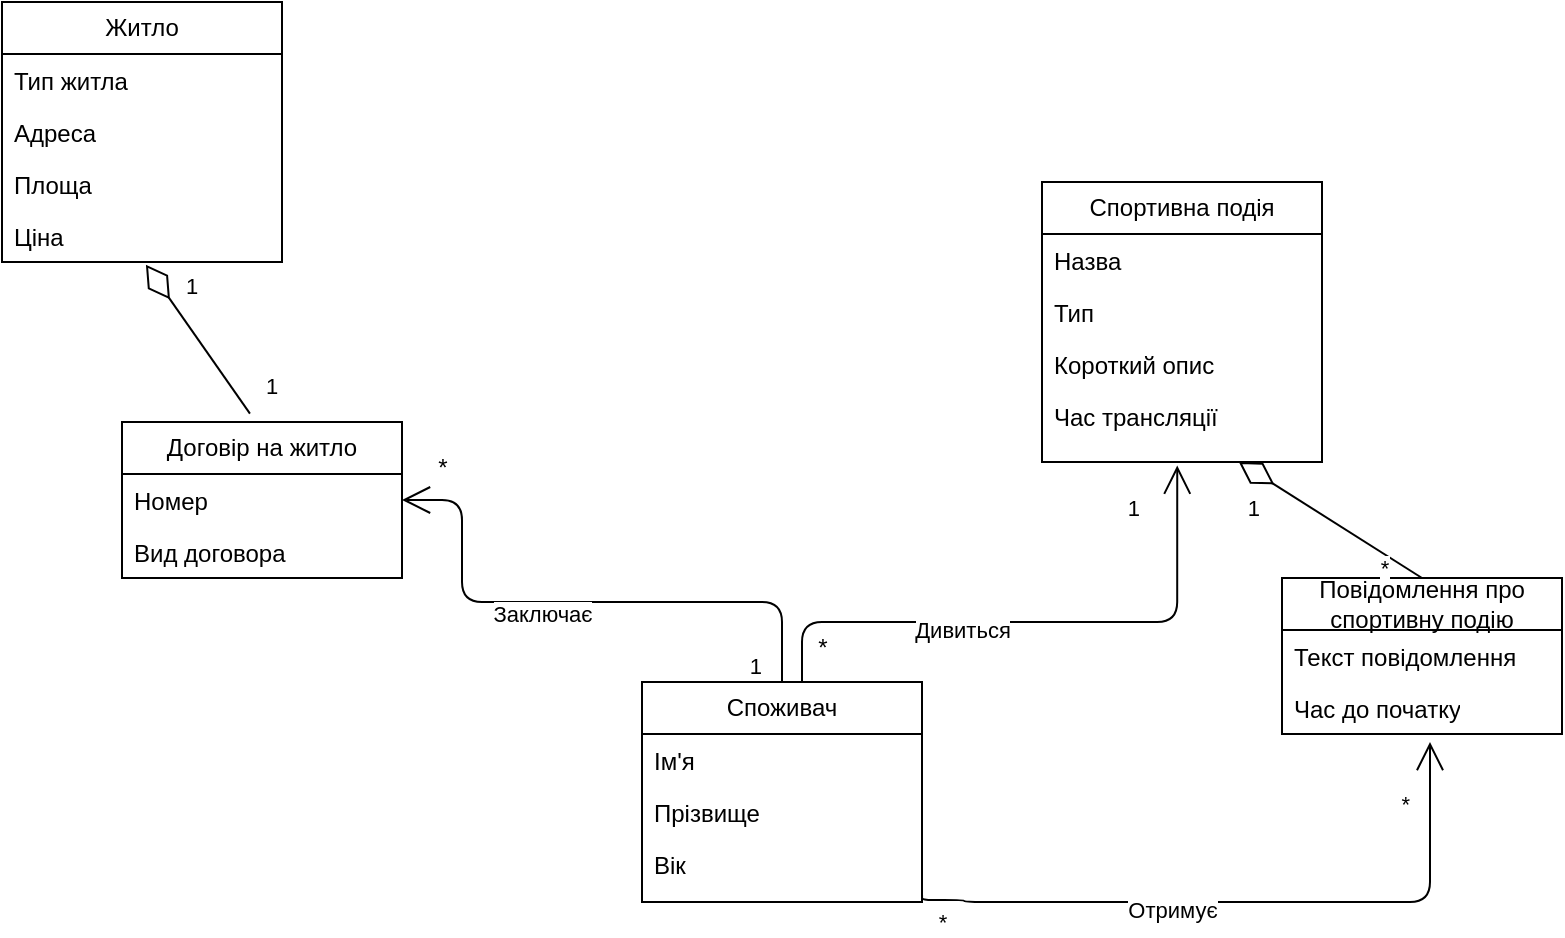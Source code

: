 <mxfile version="22.0.4" type="device">
  <diagram id="mCyr1kptdM3YggUfpTlr" name="Page-1">
    <mxGraphModel dx="1235" dy="1715" grid="1" gridSize="10" guides="1" tooltips="1" connect="1" arrows="1" fold="1" page="1" pageScale="1" pageWidth="850" pageHeight="1100" math="0" shadow="0">
      <root>
        <mxCell id="0" />
        <mxCell id="1" parent="0" />
        <mxCell id="BX8XX_dDCvrmRYUMiVKJ-42" value="Cпоживач" style="swimlane;fontStyle=0;childLayout=stackLayout;horizontal=1;startSize=26;fillColor=none;horizontalStack=0;resizeParent=1;resizeParentMax=0;resizeLast=0;collapsible=1;marginBottom=0;whiteSpace=wrap;html=1;" vertex="1" parent="1">
          <mxGeometry x="370" y="-390" width="140" height="110" as="geometry" />
        </mxCell>
        <mxCell id="BX8XX_dDCvrmRYUMiVKJ-43" value="Ім&#39;я" style="text;strokeColor=none;fillColor=none;align=left;verticalAlign=top;spacingLeft=4;spacingRight=4;overflow=hidden;rotatable=0;points=[[0,0.5],[1,0.5]];portConstraint=eastwest;whiteSpace=wrap;html=1;" vertex="1" parent="BX8XX_dDCvrmRYUMiVKJ-42">
          <mxGeometry y="26" width="140" height="26" as="geometry" />
        </mxCell>
        <mxCell id="BX8XX_dDCvrmRYUMiVKJ-44" value="Прізвище" style="text;strokeColor=none;fillColor=none;align=left;verticalAlign=top;spacingLeft=4;spacingRight=4;overflow=hidden;rotatable=0;points=[[0,0.5],[1,0.5]];portConstraint=eastwest;whiteSpace=wrap;html=1;" vertex="1" parent="BX8XX_dDCvrmRYUMiVKJ-42">
          <mxGeometry y="52" width="140" height="26" as="geometry" />
        </mxCell>
        <mxCell id="BX8XX_dDCvrmRYUMiVKJ-45" value="Вік&lt;br&gt;&lt;br&gt;" style="text;strokeColor=none;fillColor=none;align=left;verticalAlign=top;spacingLeft=4;spacingRight=4;overflow=hidden;rotatable=0;points=[[0,0.5],[1,0.5]];portConstraint=eastwest;whiteSpace=wrap;html=1;" vertex="1" parent="BX8XX_dDCvrmRYUMiVKJ-42">
          <mxGeometry y="78" width="140" height="32" as="geometry" />
        </mxCell>
        <mxCell id="BX8XX_dDCvrmRYUMiVKJ-46" value="Спортивна подія" style="swimlane;fontStyle=0;childLayout=stackLayout;horizontal=1;startSize=26;fillColor=none;horizontalStack=0;resizeParent=1;resizeParentMax=0;resizeLast=0;collapsible=1;marginBottom=0;whiteSpace=wrap;html=1;" vertex="1" parent="1">
          <mxGeometry x="570" y="-640" width="140" height="140" as="geometry" />
        </mxCell>
        <mxCell id="BX8XX_dDCvrmRYUMiVKJ-47" value="Назва" style="text;strokeColor=none;fillColor=none;align=left;verticalAlign=top;spacingLeft=4;spacingRight=4;overflow=hidden;rotatable=0;points=[[0,0.5],[1,0.5]];portConstraint=eastwest;whiteSpace=wrap;html=1;" vertex="1" parent="BX8XX_dDCvrmRYUMiVKJ-46">
          <mxGeometry y="26" width="140" height="26" as="geometry" />
        </mxCell>
        <mxCell id="BX8XX_dDCvrmRYUMiVKJ-48" value="Тип" style="text;strokeColor=none;fillColor=none;align=left;verticalAlign=top;spacingLeft=4;spacingRight=4;overflow=hidden;rotatable=0;points=[[0,0.5],[1,0.5]];portConstraint=eastwest;whiteSpace=wrap;html=1;" vertex="1" parent="BX8XX_dDCvrmRYUMiVKJ-46">
          <mxGeometry y="52" width="140" height="26" as="geometry" />
        </mxCell>
        <mxCell id="BX8XX_dDCvrmRYUMiVKJ-50" value="Короткий опис" style="text;strokeColor=none;fillColor=none;align=left;verticalAlign=top;spacingLeft=4;spacingRight=4;overflow=hidden;rotatable=0;points=[[0,0.5],[1,0.5]];portConstraint=eastwest;whiteSpace=wrap;html=1;" vertex="1" parent="BX8XX_dDCvrmRYUMiVKJ-46">
          <mxGeometry y="78" width="140" height="26" as="geometry" />
        </mxCell>
        <mxCell id="BX8XX_dDCvrmRYUMiVKJ-49" value="Час трансляції&lt;br&gt;&lt;br&gt;" style="text;strokeColor=none;fillColor=none;align=left;verticalAlign=top;spacingLeft=4;spacingRight=4;overflow=hidden;rotatable=0;points=[[0,0.5],[1,0.5]];portConstraint=eastwest;whiteSpace=wrap;html=1;" vertex="1" parent="BX8XX_dDCvrmRYUMiVKJ-46">
          <mxGeometry y="104" width="140" height="36" as="geometry" />
        </mxCell>
        <mxCell id="BX8XX_dDCvrmRYUMiVKJ-51" value="Житло" style="swimlane;fontStyle=0;childLayout=stackLayout;horizontal=1;startSize=26;fillColor=none;horizontalStack=0;resizeParent=1;resizeParentMax=0;resizeLast=0;collapsible=1;marginBottom=0;whiteSpace=wrap;html=1;" vertex="1" parent="1">
          <mxGeometry x="50" y="-730" width="140" height="130" as="geometry" />
        </mxCell>
        <mxCell id="BX8XX_dDCvrmRYUMiVKJ-52" value="Тип житла&lt;span style=&quot;white-space: pre;&quot;&gt;&#x9;&lt;/span&gt;" style="text;strokeColor=none;fillColor=none;align=left;verticalAlign=top;spacingLeft=4;spacingRight=4;overflow=hidden;rotatable=0;points=[[0,0.5],[1,0.5]];portConstraint=eastwest;whiteSpace=wrap;html=1;" vertex="1" parent="BX8XX_dDCvrmRYUMiVKJ-51">
          <mxGeometry y="26" width="140" height="26" as="geometry" />
        </mxCell>
        <mxCell id="BX8XX_dDCvrmRYUMiVKJ-53" value="Адреса" style="text;strokeColor=none;fillColor=none;align=left;verticalAlign=top;spacingLeft=4;spacingRight=4;overflow=hidden;rotatable=0;points=[[0,0.5],[1,0.5]];portConstraint=eastwest;whiteSpace=wrap;html=1;" vertex="1" parent="BX8XX_dDCvrmRYUMiVKJ-51">
          <mxGeometry y="52" width="140" height="26" as="geometry" />
        </mxCell>
        <mxCell id="BX8XX_dDCvrmRYUMiVKJ-54" value="Площа" style="text;strokeColor=none;fillColor=none;align=left;verticalAlign=top;spacingLeft=4;spacingRight=4;overflow=hidden;rotatable=0;points=[[0,0.5],[1,0.5]];portConstraint=eastwest;whiteSpace=wrap;html=1;" vertex="1" parent="BX8XX_dDCvrmRYUMiVKJ-51">
          <mxGeometry y="78" width="140" height="26" as="geometry" />
        </mxCell>
        <mxCell id="BX8XX_dDCvrmRYUMiVKJ-56" value="Ціна" style="text;strokeColor=none;fillColor=none;align=left;verticalAlign=top;spacingLeft=4;spacingRight=4;overflow=hidden;rotatable=0;points=[[0,0.5],[1,0.5]];portConstraint=eastwest;whiteSpace=wrap;html=1;" vertex="1" parent="BX8XX_dDCvrmRYUMiVKJ-51">
          <mxGeometry y="104" width="140" height="26" as="geometry" />
        </mxCell>
        <mxCell id="BX8XX_dDCvrmRYUMiVKJ-58" value="Договір на житло" style="swimlane;fontStyle=0;childLayout=stackLayout;horizontal=1;startSize=26;fillColor=none;horizontalStack=0;resizeParent=1;resizeParentMax=0;resizeLast=0;collapsible=1;marginBottom=0;whiteSpace=wrap;html=1;" vertex="1" parent="1">
          <mxGeometry x="110" y="-520" width="140" height="78" as="geometry" />
        </mxCell>
        <mxCell id="BX8XX_dDCvrmRYUMiVKJ-59" value="Номер" style="text;strokeColor=none;fillColor=none;align=left;verticalAlign=top;spacingLeft=4;spacingRight=4;overflow=hidden;rotatable=0;points=[[0,0.5],[1,0.5]];portConstraint=eastwest;whiteSpace=wrap;html=1;" vertex="1" parent="BX8XX_dDCvrmRYUMiVKJ-58">
          <mxGeometry y="26" width="140" height="26" as="geometry" />
        </mxCell>
        <mxCell id="BX8XX_dDCvrmRYUMiVKJ-60" value="Вид договора" style="text;strokeColor=none;fillColor=none;align=left;verticalAlign=top;spacingLeft=4;spacingRight=4;overflow=hidden;rotatable=0;points=[[0,0.5],[1,0.5]];portConstraint=eastwest;whiteSpace=wrap;html=1;" vertex="1" parent="BX8XX_dDCvrmRYUMiVKJ-58">
          <mxGeometry y="52" width="140" height="26" as="geometry" />
        </mxCell>
        <mxCell id="BX8XX_dDCvrmRYUMiVKJ-63" value="" style="endArrow=none;html=1;startSize=12;startArrow=open;startFill=0;edgeStyle=orthogonalEdgeStyle;entryX=0.5;entryY=0;entryDx=0;entryDy=0;" edge="1" parent="1" source="BX8XX_dDCvrmRYUMiVKJ-58" target="BX8XX_dDCvrmRYUMiVKJ-42">
          <mxGeometry relative="1" as="geometry">
            <mxPoint x="280" y="-570" as="sourcePoint" />
            <mxPoint x="280" y="-724" as="targetPoint" />
            <Array as="points">
              <mxPoint x="280" y="-481" />
              <mxPoint x="280" y="-430" />
              <mxPoint x="440" y="-430" />
            </Array>
          </mxGeometry>
        </mxCell>
        <mxCell id="BX8XX_dDCvrmRYUMiVKJ-65" value="1" style="edgeLabel;resizable=0;html=1;align=right;verticalAlign=bottom;" connectable="0" vertex="1" parent="BX8XX_dDCvrmRYUMiVKJ-63">
          <mxGeometry x="1" relative="1" as="geometry">
            <mxPoint x="-10" as="offset" />
          </mxGeometry>
        </mxCell>
        <mxCell id="BX8XX_dDCvrmRYUMiVKJ-66" value="Заключає" style="edgeLabel;html=1;align=center;verticalAlign=middle;resizable=0;points=[];" connectable="0" vertex="1" parent="BX8XX_dDCvrmRYUMiVKJ-63">
          <mxGeometry x="0.066" y="-1" relative="1" as="geometry">
            <mxPoint x="-29" y="5" as="offset" />
          </mxGeometry>
        </mxCell>
        <mxCell id="BX8XX_dDCvrmRYUMiVKJ-68" value="" style="endArrow=none;html=1;endSize=12;startArrow=diamondThin;startSize=18;startFill=0;exitX=0.514;exitY=1.054;exitDx=0;exitDy=0;exitPerimeter=0;entryX=0.457;entryY=-0.054;entryDx=0;entryDy=0;entryPerimeter=0;" edge="1" parent="1" source="BX8XX_dDCvrmRYUMiVKJ-56" target="BX8XX_dDCvrmRYUMiVKJ-58">
          <mxGeometry relative="1" as="geometry">
            <mxPoint x="600" y="-750" as="sourcePoint" />
            <mxPoint x="600" y="-880" as="targetPoint" />
          </mxGeometry>
        </mxCell>
        <mxCell id="BX8XX_dDCvrmRYUMiVKJ-71" value="1" style="edgeLabel;resizable=0;html=1;align=left;verticalAlign=bottom;" connectable="0" vertex="1" parent="1">
          <mxGeometry x="180" y="-530" as="geometry" />
        </mxCell>
        <mxCell id="BX8XX_dDCvrmRYUMiVKJ-72" value="1" style="edgeLabel;resizable=0;html=1;align=left;verticalAlign=bottom;" connectable="0" vertex="1" parent="1">
          <mxGeometry x="140" y="-580" as="geometry" />
        </mxCell>
        <mxCell id="BX8XX_dDCvrmRYUMiVKJ-77" value="" style="endArrow=none;html=1;startSize=12;startArrow=open;startFill=0;edgeStyle=orthogonalEdgeStyle;exitX=0.483;exitY=1.05;exitDx=0;exitDy=0;exitPerimeter=0;" edge="1" parent="1" source="BX8XX_dDCvrmRYUMiVKJ-49">
          <mxGeometry relative="1" as="geometry">
            <mxPoint x="570" y="-510" as="sourcePoint" />
            <mxPoint x="450" y="-390" as="targetPoint" />
            <Array as="points">
              <mxPoint x="638" y="-420" />
              <mxPoint x="450" y="-420" />
            </Array>
          </mxGeometry>
        </mxCell>
        <mxCell id="BX8XX_dDCvrmRYUMiVKJ-79" value="Дивиться" style="edgeLabel;html=1;align=center;verticalAlign=middle;resizable=0;points=[];" connectable="0" vertex="1" parent="BX8XX_dDCvrmRYUMiVKJ-77">
          <mxGeometry x="0.066" y="-1" relative="1" as="geometry">
            <mxPoint x="-29" y="5" as="offset" />
          </mxGeometry>
        </mxCell>
        <mxCell id="BX8XX_dDCvrmRYUMiVKJ-80" value="Повідомлення про спортивну подію" style="swimlane;fontStyle=0;childLayout=stackLayout;horizontal=1;startSize=26;fillColor=none;horizontalStack=0;resizeParent=1;resizeParentMax=0;resizeLast=0;collapsible=1;marginBottom=0;whiteSpace=wrap;html=1;" vertex="1" parent="1">
          <mxGeometry x="690" y="-442" width="140" height="78" as="geometry" />
        </mxCell>
        <mxCell id="BX8XX_dDCvrmRYUMiVKJ-81" value="Текст повідомлення" style="text;strokeColor=none;fillColor=none;align=left;verticalAlign=top;spacingLeft=4;spacingRight=4;overflow=hidden;rotatable=0;points=[[0,0.5],[1,0.5]];portConstraint=eastwest;whiteSpace=wrap;html=1;" vertex="1" parent="BX8XX_dDCvrmRYUMiVKJ-80">
          <mxGeometry y="26" width="140" height="26" as="geometry" />
        </mxCell>
        <mxCell id="BX8XX_dDCvrmRYUMiVKJ-93" value="Час до початку" style="text;strokeColor=none;fillColor=none;align=left;verticalAlign=top;spacingLeft=4;spacingRight=4;overflow=hidden;rotatable=0;points=[[0,0.5],[1,0.5]];portConstraint=eastwest;whiteSpace=wrap;html=1;" vertex="1" parent="BX8XX_dDCvrmRYUMiVKJ-80">
          <mxGeometry y="52" width="140" height="26" as="geometry" />
        </mxCell>
        <mxCell id="BX8XX_dDCvrmRYUMiVKJ-85" value="" style="endArrow=none;html=1;startSize=12;startArrow=open;startFill=0;edgeStyle=orthogonalEdgeStyle;entryX=1.011;entryY=0.105;entryDx=0;entryDy=0;entryPerimeter=0;" edge="1" parent="1">
          <mxGeometry relative="1" as="geometry">
            <mxPoint x="764" y="-360" as="sourcePoint" />
            <mxPoint x="510.04" y="-283.39" as="targetPoint" />
            <Array as="points">
              <mxPoint x="764" y="-280" />
              <mxPoint x="531" y="-280" />
              <mxPoint x="531" y="-281" />
              <mxPoint x="510" y="-281" />
            </Array>
          </mxGeometry>
        </mxCell>
        <mxCell id="BX8XX_dDCvrmRYUMiVKJ-86" value="Отримує" style="edgeLabel;html=1;align=center;verticalAlign=middle;resizable=0;points=[];" connectable="0" vertex="1" parent="BX8XX_dDCvrmRYUMiVKJ-85">
          <mxGeometry x="0.066" y="-1" relative="1" as="geometry">
            <mxPoint x="-29" y="5" as="offset" />
          </mxGeometry>
        </mxCell>
        <mxCell id="BX8XX_dDCvrmRYUMiVKJ-96" value="*" style="edgeLabel;html=1;align=center;verticalAlign=middle;resizable=0;points=[];" vertex="1" connectable="0" parent="BX8XX_dDCvrmRYUMiVKJ-85">
          <mxGeometry x="0.928" y="4" relative="1" as="geometry">
            <mxPoint y="7" as="offset" />
          </mxGeometry>
        </mxCell>
        <mxCell id="BX8XX_dDCvrmRYUMiVKJ-88" value="" style="endArrow=none;html=1;endSize=12;startArrow=diamondThin;startSize=18;startFill=0;entryX=0.5;entryY=0;entryDx=0;entryDy=0;" edge="1" parent="1" source="BX8XX_dDCvrmRYUMiVKJ-49" target="BX8XX_dDCvrmRYUMiVKJ-80">
          <mxGeometry relative="1" as="geometry">
            <mxPoint x="600" y="-740" as="sourcePoint" />
            <mxPoint x="600" y="-880" as="targetPoint" />
          </mxGeometry>
        </mxCell>
        <mxCell id="BX8XX_dDCvrmRYUMiVKJ-89" value="*" style="edgeLabel;resizable=0;html=1;align=right;verticalAlign=top;" connectable="0" vertex="1" parent="BX8XX_dDCvrmRYUMiVKJ-88">
          <mxGeometry x="1" relative="1" as="geometry">
            <mxPoint x="-6" y="100" as="offset" />
          </mxGeometry>
        </mxCell>
        <mxCell id="BX8XX_dDCvrmRYUMiVKJ-90" value="*" style="edgeLabel;html=1;align=center;verticalAlign=middle;resizable=0;points=[];" vertex="1" connectable="0" parent="BX8XX_dDCvrmRYUMiVKJ-88">
          <mxGeometry x="0.764" y="5" relative="1" as="geometry">
            <mxPoint x="-11" y="6" as="offset" />
          </mxGeometry>
        </mxCell>
        <mxCell id="BX8XX_dDCvrmRYUMiVKJ-91" value="1" style="edgeLabel;resizable=0;html=1;align=right;verticalAlign=top;" connectable="0" vertex="1" parent="1">
          <mxGeometry x="540" y="-490" width="140" as="geometry" />
        </mxCell>
        <mxCell id="BX8XX_dDCvrmRYUMiVKJ-95" value="1" style="edgeLabel;resizable=0;html=1;align=right;verticalAlign=top;" connectable="0" vertex="1" parent="1">
          <mxGeometry x="480" y="-490" width="140" as="geometry" />
        </mxCell>
        <mxCell id="BX8XX_dDCvrmRYUMiVKJ-97" value="*" style="text;html=1;align=center;verticalAlign=middle;resizable=0;points=[];autosize=1;strokeColor=none;fillColor=none;" vertex="1" parent="1">
          <mxGeometry x="445" y="-422" width="30" height="30" as="geometry" />
        </mxCell>
        <mxCell id="BX8XX_dDCvrmRYUMiVKJ-98" value="*" style="text;html=1;align=center;verticalAlign=middle;resizable=0;points=[];autosize=1;strokeColor=none;fillColor=none;" vertex="1" parent="1">
          <mxGeometry x="255" y="-512" width="30" height="30" as="geometry" />
        </mxCell>
      </root>
    </mxGraphModel>
  </diagram>
</mxfile>
